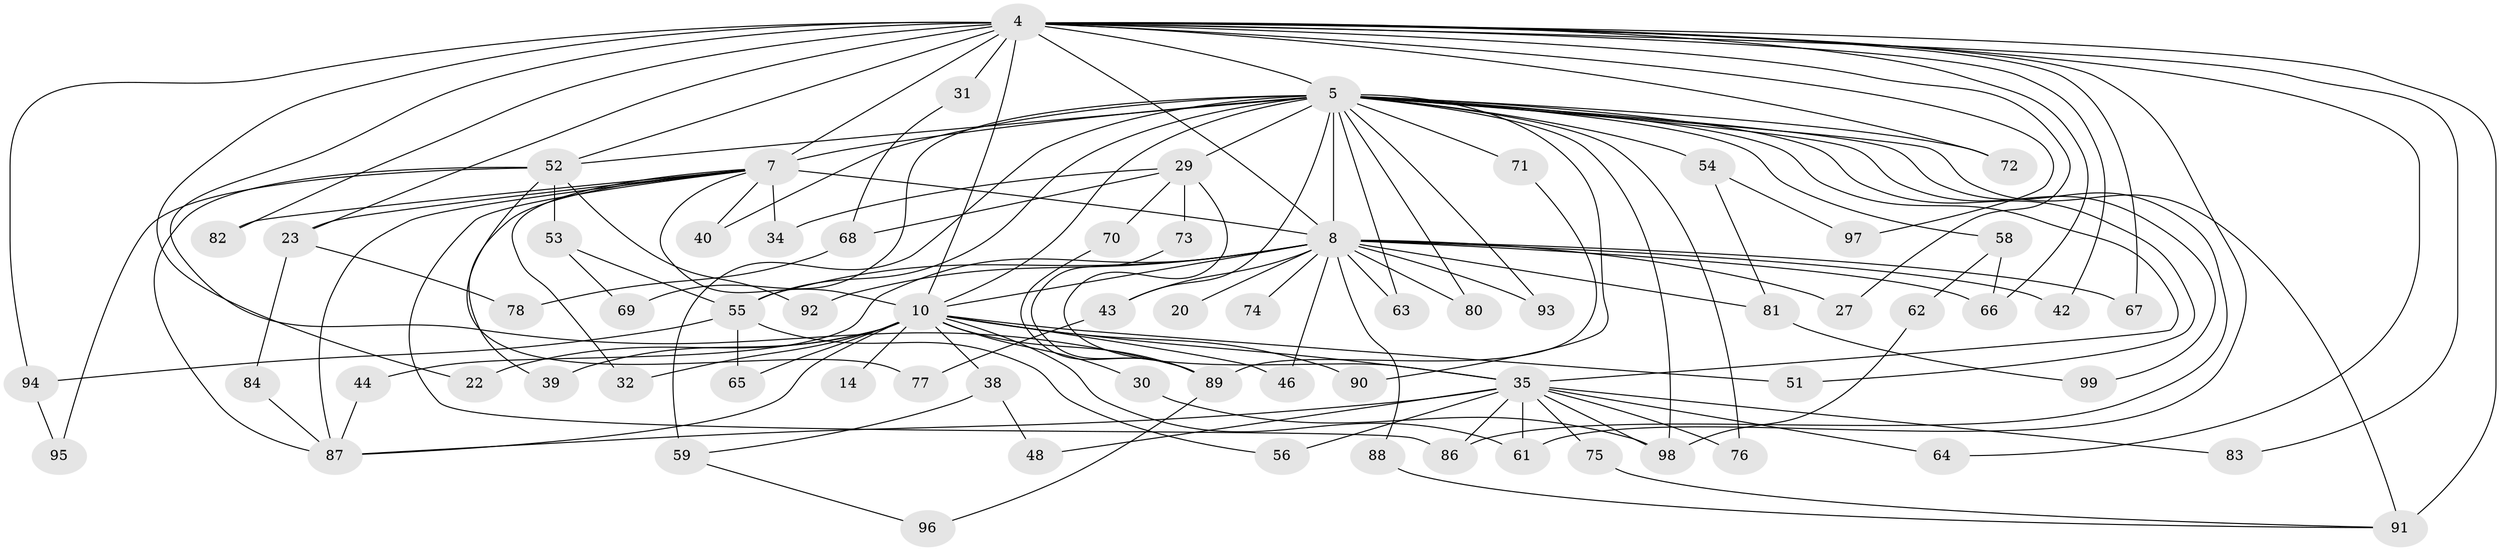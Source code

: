 // original degree distribution, {23: 0.010101010101010102, 21: 0.020202020202020204, 20: 0.010101010101010102, 27: 0.010101010101010102, 13: 0.020202020202020204, 18: 0.010101010101010102, 19: 0.010101010101010102, 16: 0.010101010101010102, 6: 0.030303030303030304, 15: 0.010101010101010102, 5: 0.020202020202020204, 2: 0.5757575757575758, 4: 0.06060606060606061, 3: 0.1717171717171717, 9: 0.010101010101010102, 7: 0.020202020202020204}
// Generated by graph-tools (version 1.1) at 2025/46/03/04/25 21:46:50]
// undirected, 69 vertices, 136 edges
graph export_dot {
graph [start="1"]
  node [color=gray90,style=filled];
  4 [super="+2"];
  5 [super="+1"];
  7 [super="+6"];
  8 [super="+3"];
  10 [super="+9"];
  14;
  20;
  22;
  23;
  27;
  29 [super="+28"];
  30;
  31;
  32;
  34;
  35 [super="+12"];
  38;
  39;
  40;
  42;
  43;
  44;
  46;
  48;
  51;
  52 [super="+26"];
  53;
  54;
  55 [super="+16"];
  56;
  58;
  59 [super="+49"];
  61 [super="+25"];
  62;
  63;
  64;
  65;
  66 [super="+21"];
  67;
  68;
  69;
  70;
  71 [super="+50"];
  72;
  73;
  74;
  75;
  76;
  77;
  78;
  80;
  81;
  82;
  83;
  84;
  86 [super="+19"];
  87 [super="+37+57+85"];
  88;
  89 [super="+45+24+79"];
  90;
  91 [super="+15"];
  92;
  93 [super="+60"];
  94;
  95;
  96;
  97;
  98 [super="+13"];
  99;
  4 -- 5 [weight=4];
  4 -- 7 [weight=4];
  4 -- 8 [weight=4];
  4 -- 10 [weight=4];
  4 -- 22;
  4 -- 23;
  4 -- 31 [weight=2];
  4 -- 42;
  4 -- 64;
  4 -- 67;
  4 -- 82;
  4 -- 83;
  4 -- 66 [weight=2];
  4 -- 72;
  4 -- 27;
  4 -- 94;
  4 -- 97;
  4 -- 52 [weight=2];
  4 -- 91;
  4 -- 61;
  4 -- 89 [weight=5];
  5 -- 7 [weight=4];
  5 -- 8 [weight=4];
  5 -- 10 [weight=4];
  5 -- 54 [weight=2];
  5 -- 59 [weight=5];
  5 -- 63;
  5 -- 69;
  5 -- 71 [weight=2];
  5 -- 76;
  5 -- 80;
  5 -- 90;
  5 -- 99;
  5 -- 72;
  5 -- 86;
  5 -- 91 [weight=2];
  5 -- 29 [weight=3];
  5 -- 93 [weight=2];
  5 -- 40;
  5 -- 43;
  5 -- 51;
  5 -- 58;
  5 -- 98;
  5 -- 55;
  5 -- 52;
  5 -- 35;
  7 -- 8 [weight=4];
  7 -- 10 [weight=4];
  7 -- 23;
  7 -- 32;
  7 -- 34;
  7 -- 39;
  7 -- 40;
  7 -- 82;
  7 -- 86;
  7 -- 87;
  8 -- 10 [weight=4];
  8 -- 20 [weight=2];
  8 -- 43;
  8 -- 55 [weight=3];
  8 -- 63;
  8 -- 67;
  8 -- 74 [weight=2];
  8 -- 80;
  8 -- 88;
  8 -- 81;
  8 -- 27;
  8 -- 92;
  8 -- 42;
  8 -- 44;
  8 -- 46;
  8 -- 66;
  8 -- 93;
  10 -- 14 [weight=2];
  10 -- 30;
  10 -- 38;
  10 -- 39;
  10 -- 51;
  10 -- 61;
  10 -- 65;
  10 -- 22;
  10 -- 89 [weight=2];
  10 -- 90;
  10 -- 32;
  10 -- 46;
  10 -- 35;
  10 -- 87 [weight=2];
  23 -- 78;
  23 -- 84;
  29 -- 68;
  29 -- 73;
  29 -- 34;
  29 -- 35 [weight=2];
  29 -- 70;
  30 -- 98;
  31 -- 68;
  35 -- 64;
  35 -- 98 [weight=2];
  35 -- 75;
  35 -- 76;
  35 -- 48;
  35 -- 83;
  35 -- 56;
  35 -- 61;
  35 -- 86;
  35 -- 87;
  38 -- 48;
  38 -- 59;
  43 -- 77;
  44 -- 87;
  52 -- 77;
  52 -- 53;
  52 -- 92;
  52 -- 95;
  52 -- 87 [weight=2];
  53 -- 69;
  53 -- 55;
  54 -- 81;
  54 -- 97;
  55 -- 65;
  55 -- 56;
  55 -- 94;
  58 -- 62;
  58 -- 66;
  59 -- 96;
  62 -- 98;
  68 -- 78;
  70 -- 89;
  71 -- 89;
  73 -- 89;
  75 -- 91;
  81 -- 99;
  84 -- 87;
  88 -- 91;
  89 -- 96;
  94 -- 95;
}
